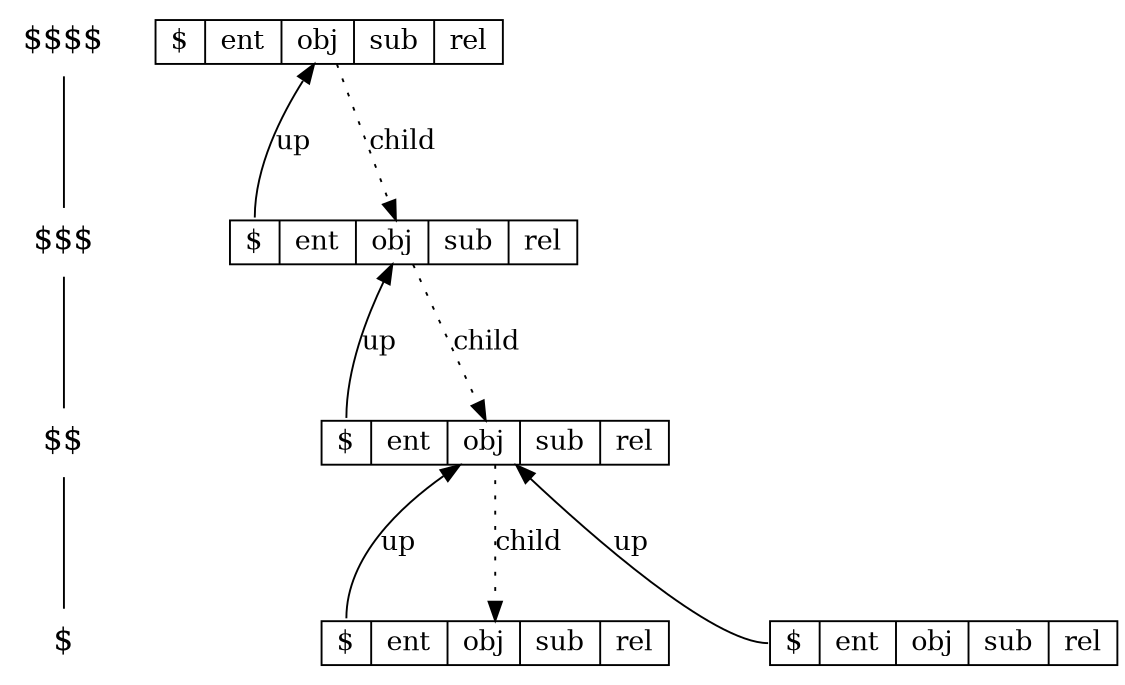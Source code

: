 digraph {
  #layout=neato
  #splines=curved
  concentrate=true
  compound=true;

  ranksep=.75; size = "7.5,7.5";
  {
    node [shape=plaintext, fontsize=16];
    /* the time-line graph */
    "$$$$" -> "$$$" -> "$$" -> "$" [dir=none];
  }

  node [shape = record,height=.1]
  { rank = same; "$$$$"; node0[label = "<$> $|<ent> ent|<obj> obj|<sub> sub|<rel> rel"]; }
  { rank = same; "$$$"; node1[label = "<$> $|<ent> ent|<obj> obj|<sub> sub|<rel> rel"]; }
  { rank = same; "$$"; node2[label = "<$> $|<ent> ent|<obj> obj|<sub> sub|<rel> rel"]; }
  {
    rank = same; "$";
    node3[label = "<$> $|<ent> ent|<obj> obj|<sub> sub|<rel> rel"];
    node4[label = "<$> $|<ent> ent|<obj> obj|<sub> sub|<rel> rel"];
  }

  "node1":"$" -> "node0" [label="up"]
  "node2":"$" -> "node1" [label="up"]
  "node3":"$" -> "node2" [label="up"]
  "node4":"$" -> "node2" [label="up"]


  "node0" -> "node1" [label="child", style=dotted]
  "node1" -> "node2" [label="child", style=dotted]
  "node2" -> "node3" [label="child", style=dotted]
  "node3" -> "node4" [label="child", style=dotted]
 }
